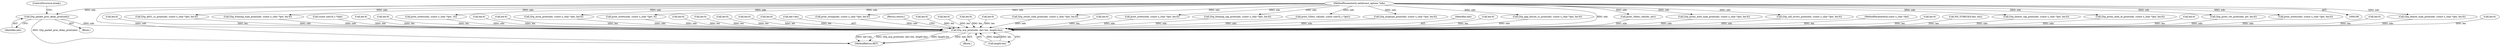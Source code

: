 digraph "0_tcpdump_cc4a7391c616be7a64ed65742ef9ed3f106eb165_0@pointer" {
"1000453" [label="(Call,l2tp_packet_proc_delay_print(ndo))"];
"1000109" [label="(MethodParameterIn,netdissect_options *ndo)"];
"1000514" [label="(Call,l2tp_avp_print(ndo, dat+len, length-len))"];
"1000342" [label="(Call,print_16bits_val(ndo, ptr))"];
"1000110" [label="(MethodParameterIn,const u_char *dat)"];
"1000448" [label="(Call,len-6)"];
"1000156" [label="(Call,ND_TCHECK2(*ptr, len))"];
"1000457" [label="(Call,l2tp_proxy_auth_type_print(ndo, (const u_char *)ptr, len-6))"];
"1000477" [label="(Call,l2tp_call_errors_print(ndo, (const u_char *)ptr, len-6))"];
"1000302" [label="(Call,len-6)"];
"1000297" [label="(Call,l2tp_bearer_cap_print(ndo, (const u_char *)ptr, len-6))"];
"1000112" [label="(Block,)"];
"1000257" [label="(Block,)"];
"1000358" [label="(Call,len-6)"];
"1000467" [label="(Call,l2tp_proxy_auth_id_print(ndo, (const u_char *)ptr, len-6))"];
"1000482" [label="(Call,len-6)"];
"1000472" [label="(Call,len-6)"];
"1000279" [label="(Call,l2tp_proto_ver_print(ndo, ptr, len-6))"];
"1000369" [label="(Call,print_octets(ndo, (const u_char *)ptr, len-6))"];
"1000117" [label="(Call,(const uint16_t *)dat)"];
"1000528" [label="(MethodReturn,RET)"];
"1000454" [label="(Identifier,ndo)"];
"1000384" [label="(Call,len-6)"];
"1000216" [label="(Call,len-6)"];
"1000433" [label="(Call,l2tp_bearer_type_print(ndo, (const u_char *)ptr, len-6))"];
"1000492" [label="(Call,len-6)"];
"1000504" [label="(Call,len-6)"];
"1000379" [label="(Call,l2tp_q931_cc_print(ndo, (const u_char *)ptr, len-6))"];
"1000443" [label="(Call,l2tp_framing_type_print(ndo, (const u_char *)ptr, len-6))"];
"1000401" [label="(Call,print_octets(ndo, (const u_char *)ptr, 16))"];
"1000438" [label="(Call,len-6)"];
"1000391" [label="(Call,len-6)"];
"1000332" [label="(Call,len-6)"];
"1000453" [label="(Call,l2tp_packet_proc_delay_print(ndo))"];
"1000487" [label="(Call,l2tp_accm_print(ndo, (const u_char *)ptr, len-6))"];
"1000462" [label="(Call,len-6)"];
"1000264" [label="(Call,len-6)"];
"1000516" [label="(Call,dat+len)"];
"1000319" [label="(Call,print_octets(ndo, (const u_char *)ptr, 8))"];
"1000522" [label="(Return,return;)"];
"1000514" [label="(Call,l2tp_avp_print(ndo, dat+len, length-len))"];
"1000309" [label="(Call,len-6)"];
"1000374" [label="(Call,len-6)"];
"1000282" [label="(Call,len-6)"];
"1000274" [label="(Call,len-6)"];
"1000353" [label="(Call,print_string(ndo, (const u_char *)ptr, len-6))"];
"1000416" [label="(Call,len-6)"];
"1000269" [label="(Call,l2tp_result_code_print(ndo, (const u_char *)ptr, len-6))"];
"1000519" [label="(Call,length-len)"];
"1000211" [label="(Call,print_octets(ndo, (const u_char *)ptr, len-6))"];
"1000455" [label="(ControlStructure,break;)"];
"1000287" [label="(Call,l2tp_framing_cap_print(ndo, (const u_char *)ptr, len-6))"];
"1000426" [label="(Call,print_32bits_val(ndo, (const uint32_t *)ptr))"];
"1000515" [label="(Identifier,ndo)"];
"1000109" [label="(MethodParameterIn,netdissect_options *ndo)"];
"1000292" [label="(Call,len-6)"];
"1000259" [label="(Call,l2tp_msgtype_print(ndo, (const u_char *)ptr, len-6))"];
"1000499" [label="(Call,l2tp_ppp_discon_cc_print(ndo, (const u_char *)ptr, len-6))"];
"1000453" -> "1000257"  [label="AST: "];
"1000453" -> "1000454"  [label="CFG: "];
"1000454" -> "1000453"  [label="AST: "];
"1000455" -> "1000453"  [label="CFG: "];
"1000453" -> "1000528"  [label="DDG: l2tp_packet_proc_delay_print(ndo)"];
"1000109" -> "1000453"  [label="DDG: ndo"];
"1000453" -> "1000514"  [label="DDG: ndo"];
"1000109" -> "1000108"  [label="AST: "];
"1000109" -> "1000528"  [label="DDG: ndo"];
"1000109" -> "1000211"  [label="DDG: ndo"];
"1000109" -> "1000259"  [label="DDG: ndo"];
"1000109" -> "1000269"  [label="DDG: ndo"];
"1000109" -> "1000279"  [label="DDG: ndo"];
"1000109" -> "1000287"  [label="DDG: ndo"];
"1000109" -> "1000297"  [label="DDG: ndo"];
"1000109" -> "1000319"  [label="DDG: ndo"];
"1000109" -> "1000342"  [label="DDG: ndo"];
"1000109" -> "1000353"  [label="DDG: ndo"];
"1000109" -> "1000369"  [label="DDG: ndo"];
"1000109" -> "1000379"  [label="DDG: ndo"];
"1000109" -> "1000401"  [label="DDG: ndo"];
"1000109" -> "1000426"  [label="DDG: ndo"];
"1000109" -> "1000433"  [label="DDG: ndo"];
"1000109" -> "1000443"  [label="DDG: ndo"];
"1000109" -> "1000457"  [label="DDG: ndo"];
"1000109" -> "1000467"  [label="DDG: ndo"];
"1000109" -> "1000477"  [label="DDG: ndo"];
"1000109" -> "1000487"  [label="DDG: ndo"];
"1000109" -> "1000499"  [label="DDG: ndo"];
"1000109" -> "1000514"  [label="DDG: ndo"];
"1000514" -> "1000112"  [label="AST: "];
"1000514" -> "1000519"  [label="CFG: "];
"1000515" -> "1000514"  [label="AST: "];
"1000516" -> "1000514"  [label="AST: "];
"1000519" -> "1000514"  [label="AST: "];
"1000522" -> "1000514"  [label="CFG: "];
"1000514" -> "1000528"  [label="DDG: l2tp_avp_print(ndo, dat+len, length-len)"];
"1000514" -> "1000528"  [label="DDG: length-len"];
"1000514" -> "1000528"  [label="DDG: ndo"];
"1000514" -> "1000528"  [label="DDG: dat+len"];
"1000426" -> "1000514"  [label="DDG: ndo"];
"1000401" -> "1000514"  [label="DDG: ndo"];
"1000433" -> "1000514"  [label="DDG: ndo"];
"1000379" -> "1000514"  [label="DDG: ndo"];
"1000499" -> "1000514"  [label="DDG: ndo"];
"1000211" -> "1000514"  [label="DDG: ndo"];
"1000269" -> "1000514"  [label="DDG: ndo"];
"1000353" -> "1000514"  [label="DDG: ndo"];
"1000319" -> "1000514"  [label="DDG: ndo"];
"1000259" -> "1000514"  [label="DDG: ndo"];
"1000297" -> "1000514"  [label="DDG: ndo"];
"1000342" -> "1000514"  [label="DDG: ndo"];
"1000369" -> "1000514"  [label="DDG: ndo"];
"1000279" -> "1000514"  [label="DDG: ndo"];
"1000487" -> "1000514"  [label="DDG: ndo"];
"1000467" -> "1000514"  [label="DDG: ndo"];
"1000287" -> "1000514"  [label="DDG: ndo"];
"1000457" -> "1000514"  [label="DDG: ndo"];
"1000477" -> "1000514"  [label="DDG: ndo"];
"1000443" -> "1000514"  [label="DDG: ndo"];
"1000519" -> "1000514"  [label="DDG: length"];
"1000519" -> "1000514"  [label="DDG: len"];
"1000117" -> "1000514"  [label="DDG: dat"];
"1000110" -> "1000514"  [label="DDG: dat"];
"1000274" -> "1000514"  [label="DDG: len"];
"1000292" -> "1000514"  [label="DDG: len"];
"1000462" -> "1000514"  [label="DDG: len"];
"1000448" -> "1000514"  [label="DDG: len"];
"1000416" -> "1000514"  [label="DDG: len"];
"1000438" -> "1000514"  [label="DDG: len"];
"1000282" -> "1000514"  [label="DDG: len"];
"1000384" -> "1000514"  [label="DDG: len"];
"1000358" -> "1000514"  [label="DDG: len"];
"1000156" -> "1000514"  [label="DDG: len"];
"1000309" -> "1000514"  [label="DDG: len"];
"1000332" -> "1000514"  [label="DDG: len"];
"1000374" -> "1000514"  [label="DDG: len"];
"1000391" -> "1000514"  [label="DDG: len"];
"1000302" -> "1000514"  [label="DDG: len"];
"1000216" -> "1000514"  [label="DDG: len"];
"1000482" -> "1000514"  [label="DDG: len"];
"1000264" -> "1000514"  [label="DDG: len"];
"1000492" -> "1000514"  [label="DDG: len"];
"1000504" -> "1000514"  [label="DDG: len"];
"1000472" -> "1000514"  [label="DDG: len"];
}
